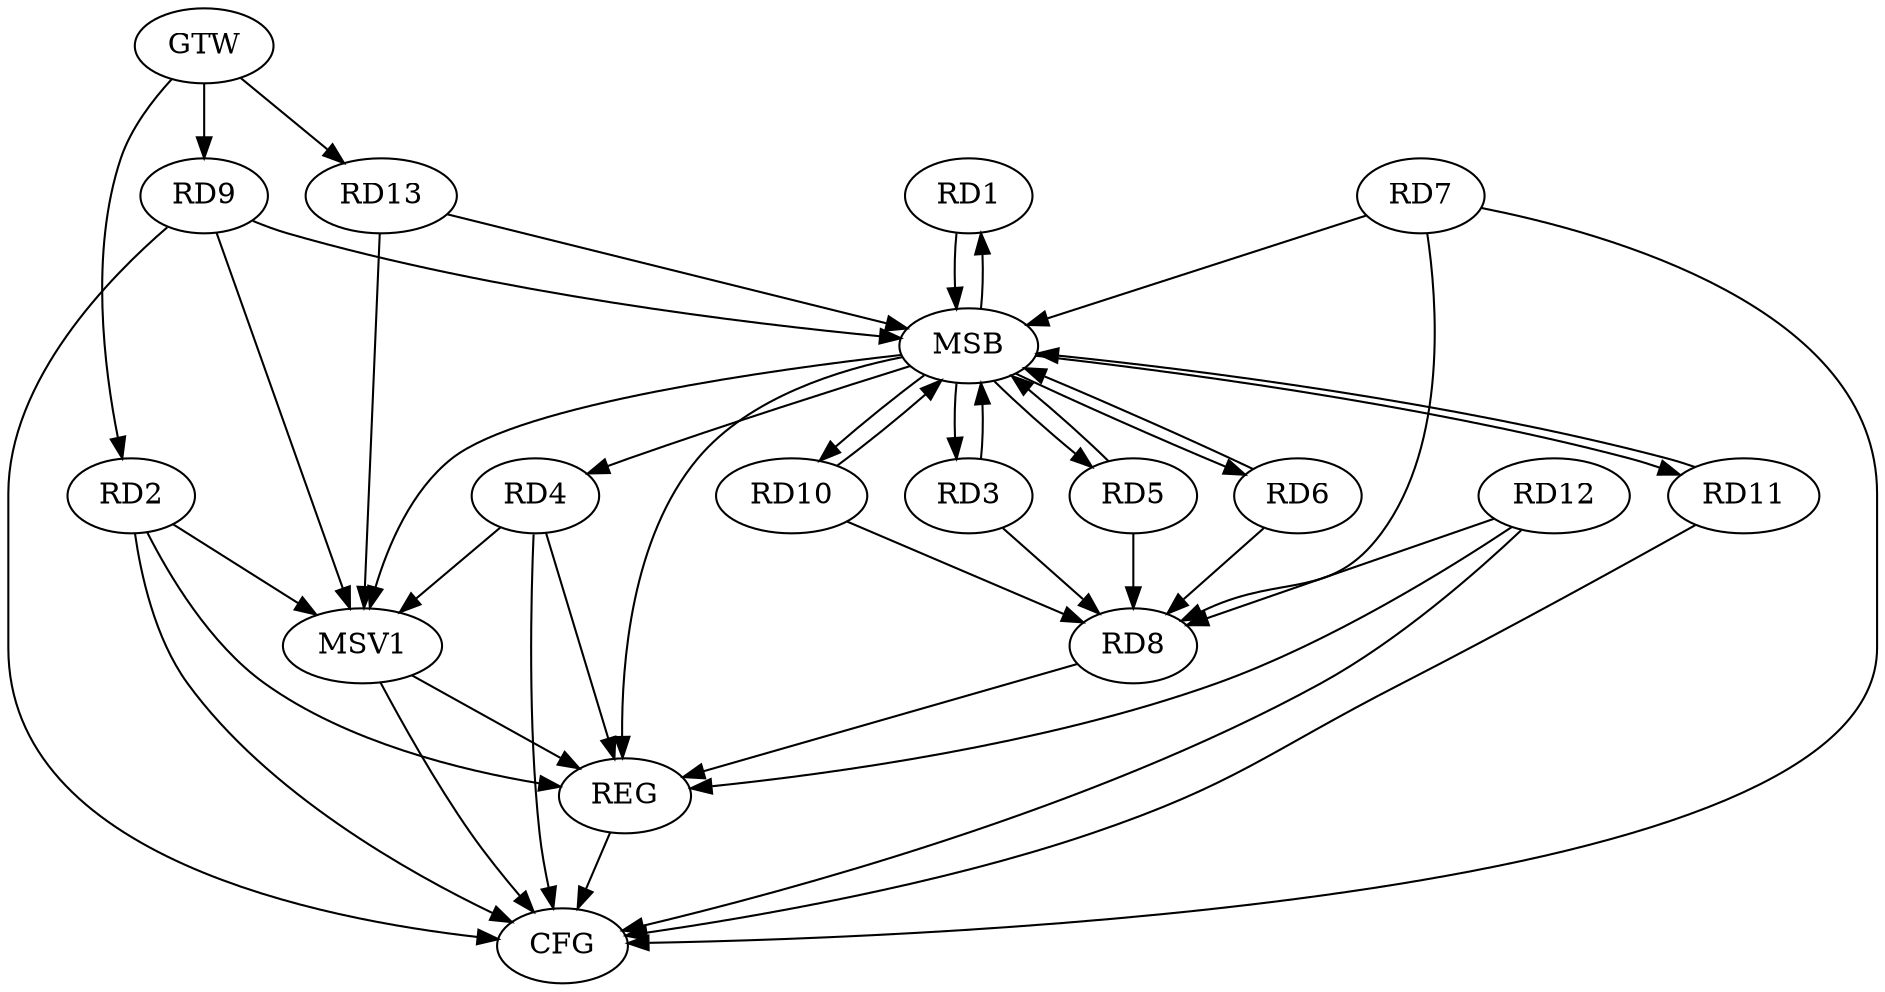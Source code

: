 strict digraph G {
  RD1 [ label="RD1" ];
  RD2 [ label="RD2" ];
  RD3 [ label="RD3" ];
  RD4 [ label="RD4" ];
  RD5 [ label="RD5" ];
  RD6 [ label="RD6" ];
  RD7 [ label="RD7" ];
  RD8 [ label="RD8" ];
  RD9 [ label="RD9" ];
  RD10 [ label="RD10" ];
  RD11 [ label="RD11" ];
  RD12 [ label="RD12" ];
  RD13 [ label="RD13" ];
  GTW [ label="GTW" ];
  REG [ label="REG" ];
  MSB [ label="MSB" ];
  CFG [ label="CFG" ];
  MSV1 [ label="MSV1" ];
  GTW -> RD2;
  GTW -> RD9;
  GTW -> RD13;
  RD2 -> REG;
  RD4 -> REG;
  RD8 -> REG;
  RD12 -> REG;
  RD1 -> MSB;
  MSB -> RD4;
  MSB -> REG;
  RD3 -> MSB;
  MSB -> RD11;
  RD5 -> MSB;
  MSB -> RD1;
  RD6 -> MSB;
  RD7 -> MSB;
  MSB -> RD10;
  RD9 -> MSB;
  RD10 -> MSB;
  MSB -> RD6;
  RD11 -> MSB;
  MSB -> RD3;
  MSB -> RD5;
  RD13 -> MSB;
  RD7 -> CFG;
  RD11 -> CFG;
  RD12 -> CFG;
  RD2 -> CFG;
  RD9 -> CFG;
  RD4 -> CFG;
  REG -> CFG;
  RD10 -> RD8;
  RD7 -> RD8;
  RD3 -> RD8;
  RD12 -> RD8;
  RD6 -> RD8;
  RD5 -> RD8;
  RD2 -> MSV1;
  RD4 -> MSV1;
  MSB -> MSV1;
  RD9 -> MSV1;
  RD13 -> MSV1;
  MSV1 -> REG;
  MSV1 -> CFG;
}
